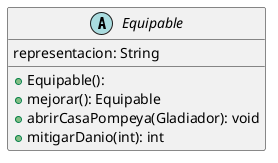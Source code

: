 @startuml
skinparam linetype ortho

abstract class Equipable {
  + Equipable():
  + mejorar(): Equipable
  + abrirCasaPompeya(Gladiador): void
  + mitigarDanio(int): int
   representacion: String
}

@enduml
